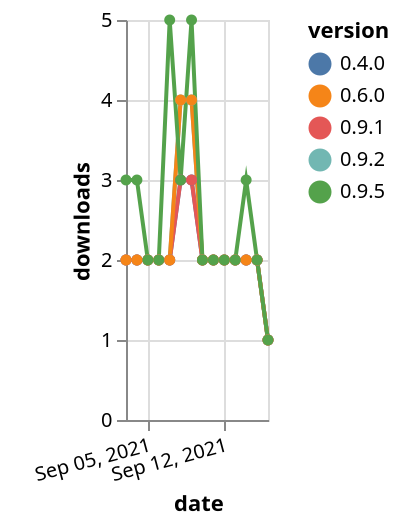 {"$schema": "https://vega.github.io/schema/vega-lite/v5.json", "description": "A simple bar chart with embedded data.", "data": {"values": [{"date": "2021-09-03", "total": 610, "delta": 2, "version": "0.4.0"}, {"date": "2021-09-04", "total": 612, "delta": 2, "version": "0.4.0"}, {"date": "2021-09-05", "total": 614, "delta": 2, "version": "0.4.0"}, {"date": "2021-09-06", "total": 616, "delta": 2, "version": "0.4.0"}, {"date": "2021-09-07", "total": 618, "delta": 2, "version": "0.4.0"}, {"date": "2021-09-08", "total": 621, "delta": 3, "version": "0.4.0"}, {"date": "2021-09-09", "total": 624, "delta": 3, "version": "0.4.0"}, {"date": "2021-09-10", "total": 626, "delta": 2, "version": "0.4.0"}, {"date": "2021-09-11", "total": 628, "delta": 2, "version": "0.4.0"}, {"date": "2021-09-12", "total": 630, "delta": 2, "version": "0.4.0"}, {"date": "2021-09-13", "total": 632, "delta": 2, "version": "0.4.0"}, {"date": "2021-09-14", "total": 634, "delta": 2, "version": "0.4.0"}, {"date": "2021-09-15", "total": 636, "delta": 2, "version": "0.4.0"}, {"date": "2021-09-16", "total": 637, "delta": 1, "version": "0.4.0"}, {"date": "2021-09-03", "total": 558, "delta": 2, "version": "0.9.2"}, {"date": "2021-09-04", "total": 560, "delta": 2, "version": "0.9.2"}, {"date": "2021-09-05", "total": 562, "delta": 2, "version": "0.9.2"}, {"date": "2021-09-06", "total": 564, "delta": 2, "version": "0.9.2"}, {"date": "2021-09-07", "total": 566, "delta": 2, "version": "0.9.2"}, {"date": "2021-09-08", "total": 570, "delta": 4, "version": "0.9.2"}, {"date": "2021-09-09", "total": 574, "delta": 4, "version": "0.9.2"}, {"date": "2021-09-10", "total": 576, "delta": 2, "version": "0.9.2"}, {"date": "2021-09-11", "total": 578, "delta": 2, "version": "0.9.2"}, {"date": "2021-09-12", "total": 580, "delta": 2, "version": "0.9.2"}, {"date": "2021-09-13", "total": 582, "delta": 2, "version": "0.9.2"}, {"date": "2021-09-14", "total": 584, "delta": 2, "version": "0.9.2"}, {"date": "2021-09-15", "total": 586, "delta": 2, "version": "0.9.2"}, {"date": "2021-09-16", "total": 587, "delta": 1, "version": "0.9.2"}, {"date": "2021-09-03", "total": 535, "delta": 2, "version": "0.9.1"}, {"date": "2021-09-04", "total": 537, "delta": 2, "version": "0.9.1"}, {"date": "2021-09-05", "total": 539, "delta": 2, "version": "0.9.1"}, {"date": "2021-09-06", "total": 541, "delta": 2, "version": "0.9.1"}, {"date": "2021-09-07", "total": 543, "delta": 2, "version": "0.9.1"}, {"date": "2021-09-08", "total": 546, "delta": 3, "version": "0.9.1"}, {"date": "2021-09-09", "total": 549, "delta": 3, "version": "0.9.1"}, {"date": "2021-09-10", "total": 551, "delta": 2, "version": "0.9.1"}, {"date": "2021-09-11", "total": 553, "delta": 2, "version": "0.9.1"}, {"date": "2021-09-12", "total": 555, "delta": 2, "version": "0.9.1"}, {"date": "2021-09-13", "total": 557, "delta": 2, "version": "0.9.1"}, {"date": "2021-09-14", "total": 559, "delta": 2, "version": "0.9.1"}, {"date": "2021-09-15", "total": 561, "delta": 2, "version": "0.9.1"}, {"date": "2021-09-16", "total": 562, "delta": 1, "version": "0.9.1"}, {"date": "2021-09-03", "total": 634, "delta": 2, "version": "0.6.0"}, {"date": "2021-09-04", "total": 636, "delta": 2, "version": "0.6.0"}, {"date": "2021-09-05", "total": 638, "delta": 2, "version": "0.6.0"}, {"date": "2021-09-06", "total": 640, "delta": 2, "version": "0.6.0"}, {"date": "2021-09-07", "total": 642, "delta": 2, "version": "0.6.0"}, {"date": "2021-09-08", "total": 646, "delta": 4, "version": "0.6.0"}, {"date": "2021-09-09", "total": 650, "delta": 4, "version": "0.6.0"}, {"date": "2021-09-10", "total": 652, "delta": 2, "version": "0.6.0"}, {"date": "2021-09-11", "total": 654, "delta": 2, "version": "0.6.0"}, {"date": "2021-09-12", "total": 656, "delta": 2, "version": "0.6.0"}, {"date": "2021-09-13", "total": 658, "delta": 2, "version": "0.6.0"}, {"date": "2021-09-14", "total": 660, "delta": 2, "version": "0.6.0"}, {"date": "2021-09-15", "total": 662, "delta": 2, "version": "0.6.0"}, {"date": "2021-09-16", "total": 663, "delta": 1, "version": "0.6.0"}, {"date": "2021-09-03", "total": 202, "delta": 3, "version": "0.9.5"}, {"date": "2021-09-04", "total": 205, "delta": 3, "version": "0.9.5"}, {"date": "2021-09-05", "total": 207, "delta": 2, "version": "0.9.5"}, {"date": "2021-09-06", "total": 209, "delta": 2, "version": "0.9.5"}, {"date": "2021-09-07", "total": 214, "delta": 5, "version": "0.9.5"}, {"date": "2021-09-08", "total": 217, "delta": 3, "version": "0.9.5"}, {"date": "2021-09-09", "total": 222, "delta": 5, "version": "0.9.5"}, {"date": "2021-09-10", "total": 224, "delta": 2, "version": "0.9.5"}, {"date": "2021-09-11", "total": 226, "delta": 2, "version": "0.9.5"}, {"date": "2021-09-12", "total": 228, "delta": 2, "version": "0.9.5"}, {"date": "2021-09-13", "total": 230, "delta": 2, "version": "0.9.5"}, {"date": "2021-09-14", "total": 233, "delta": 3, "version": "0.9.5"}, {"date": "2021-09-15", "total": 235, "delta": 2, "version": "0.9.5"}, {"date": "2021-09-16", "total": 236, "delta": 1, "version": "0.9.5"}]}, "width": "container", "mark": {"type": "line", "point": {"filled": true}}, "encoding": {"x": {"field": "date", "type": "temporal", "timeUnit": "yearmonthdate", "title": "date", "axis": {"labelAngle": -15}}, "y": {"field": "delta", "type": "quantitative", "title": "downloads"}, "color": {"field": "version", "type": "nominal"}, "tooltip": {"field": "delta"}}}